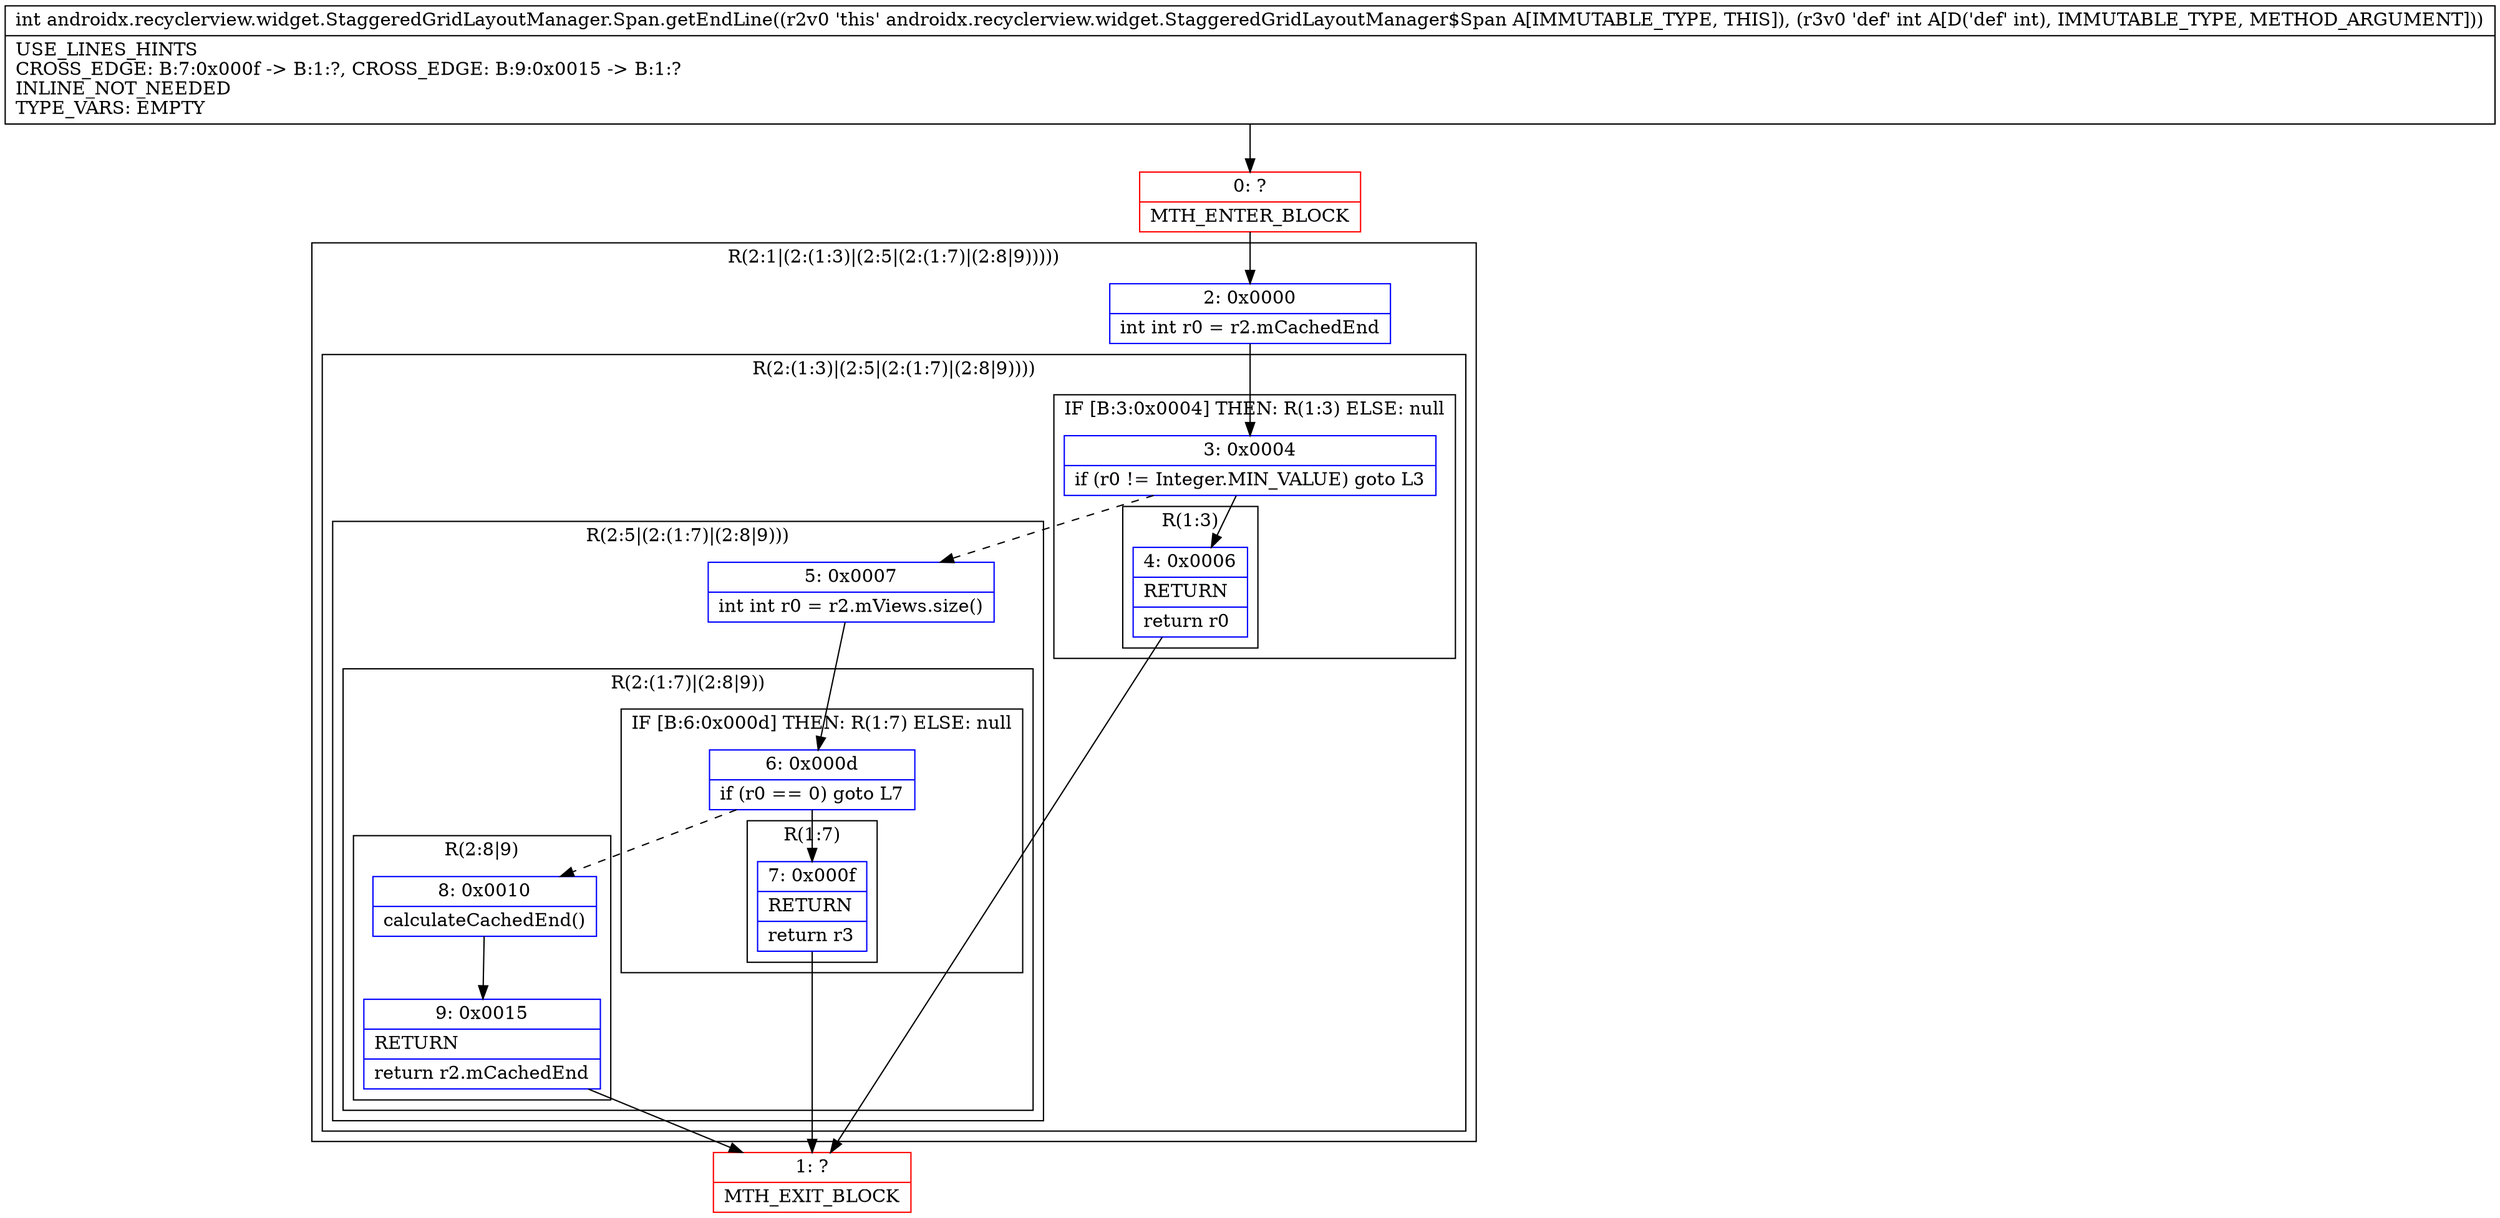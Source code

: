 digraph "CFG forandroidx.recyclerview.widget.StaggeredGridLayoutManager.Span.getEndLine(I)I" {
subgraph cluster_Region_1677515401 {
label = "R(2:1|(2:(1:3)|(2:5|(2:(1:7)|(2:8|9)))))";
node [shape=record,color=blue];
Node_2 [shape=record,label="{2\:\ 0x0000|int int r0 = r2.mCachedEnd\l}"];
subgraph cluster_Region_1043035476 {
label = "R(2:(1:3)|(2:5|(2:(1:7)|(2:8|9))))";
node [shape=record,color=blue];
subgraph cluster_IfRegion_1227127766 {
label = "IF [B:3:0x0004] THEN: R(1:3) ELSE: null";
node [shape=record,color=blue];
Node_3 [shape=record,label="{3\:\ 0x0004|if (r0 != Integer.MIN_VALUE) goto L3\l}"];
subgraph cluster_Region_410823787 {
label = "R(1:3)";
node [shape=record,color=blue];
Node_4 [shape=record,label="{4\:\ 0x0006|RETURN\l|return r0\l}"];
}
}
subgraph cluster_Region_2141496609 {
label = "R(2:5|(2:(1:7)|(2:8|9)))";
node [shape=record,color=blue];
Node_5 [shape=record,label="{5\:\ 0x0007|int int r0 = r2.mViews.size()\l}"];
subgraph cluster_Region_712266209 {
label = "R(2:(1:7)|(2:8|9))";
node [shape=record,color=blue];
subgraph cluster_IfRegion_2055803086 {
label = "IF [B:6:0x000d] THEN: R(1:7) ELSE: null";
node [shape=record,color=blue];
Node_6 [shape=record,label="{6\:\ 0x000d|if (r0 == 0) goto L7\l}"];
subgraph cluster_Region_1273871066 {
label = "R(1:7)";
node [shape=record,color=blue];
Node_7 [shape=record,label="{7\:\ 0x000f|RETURN\l|return r3\l}"];
}
}
subgraph cluster_Region_1736235105 {
label = "R(2:8|9)";
node [shape=record,color=blue];
Node_8 [shape=record,label="{8\:\ 0x0010|calculateCachedEnd()\l}"];
Node_9 [shape=record,label="{9\:\ 0x0015|RETURN\l|return r2.mCachedEnd\l}"];
}
}
}
}
}
Node_0 [shape=record,color=red,label="{0\:\ ?|MTH_ENTER_BLOCK\l}"];
Node_1 [shape=record,color=red,label="{1\:\ ?|MTH_EXIT_BLOCK\l}"];
MethodNode[shape=record,label="{int androidx.recyclerview.widget.StaggeredGridLayoutManager.Span.getEndLine((r2v0 'this' androidx.recyclerview.widget.StaggeredGridLayoutManager$Span A[IMMUTABLE_TYPE, THIS]), (r3v0 'def' int A[D('def' int), IMMUTABLE_TYPE, METHOD_ARGUMENT]))  | USE_LINES_HINTS\lCROSS_EDGE: B:7:0x000f \-\> B:1:?, CROSS_EDGE: B:9:0x0015 \-\> B:1:?\lINLINE_NOT_NEEDED\lTYPE_VARS: EMPTY\l}"];
MethodNode -> Node_0;Node_2 -> Node_3;
Node_3 -> Node_4;
Node_3 -> Node_5[style=dashed];
Node_4 -> Node_1;
Node_5 -> Node_6;
Node_6 -> Node_7;
Node_6 -> Node_8[style=dashed];
Node_7 -> Node_1;
Node_8 -> Node_9;
Node_9 -> Node_1;
Node_0 -> Node_2;
}

